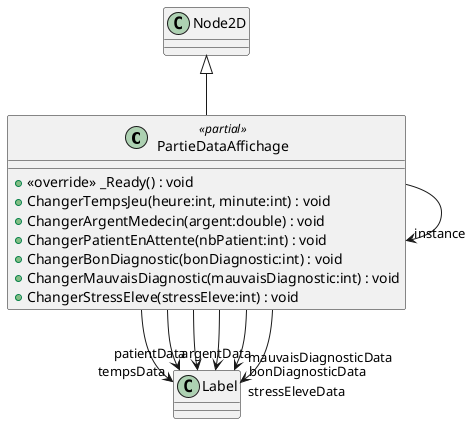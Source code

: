 @startuml
class PartieDataAffichage <<partial>> {
    + <<override>> _Ready() : void
    + ChangerTempsJeu(heure:int, minute:int) : void
    + ChangerArgentMedecin(argent:double) : void
    + ChangerPatientEnAttente(nbPatient:int) : void
    + ChangerBonDiagnostic(bonDiagnostic:int) : void
    + ChangerMauvaisDiagnostic(mauvaisDiagnostic:int) : void
    + ChangerStressEleve(stressEleve:int) : void
}
Node2D <|-- PartieDataAffichage
PartieDataAffichage --> "tempsData" Label
PartieDataAffichage --> "argentData" Label
PartieDataAffichage --> "patientData" Label
PartieDataAffichage --> "bonDiagnosticData" Label
PartieDataAffichage --> "mauvaisDiagnosticData" Label
PartieDataAffichage --> "stressEleveData" Label
PartieDataAffichage --> "instance" PartieDataAffichage
@enduml
